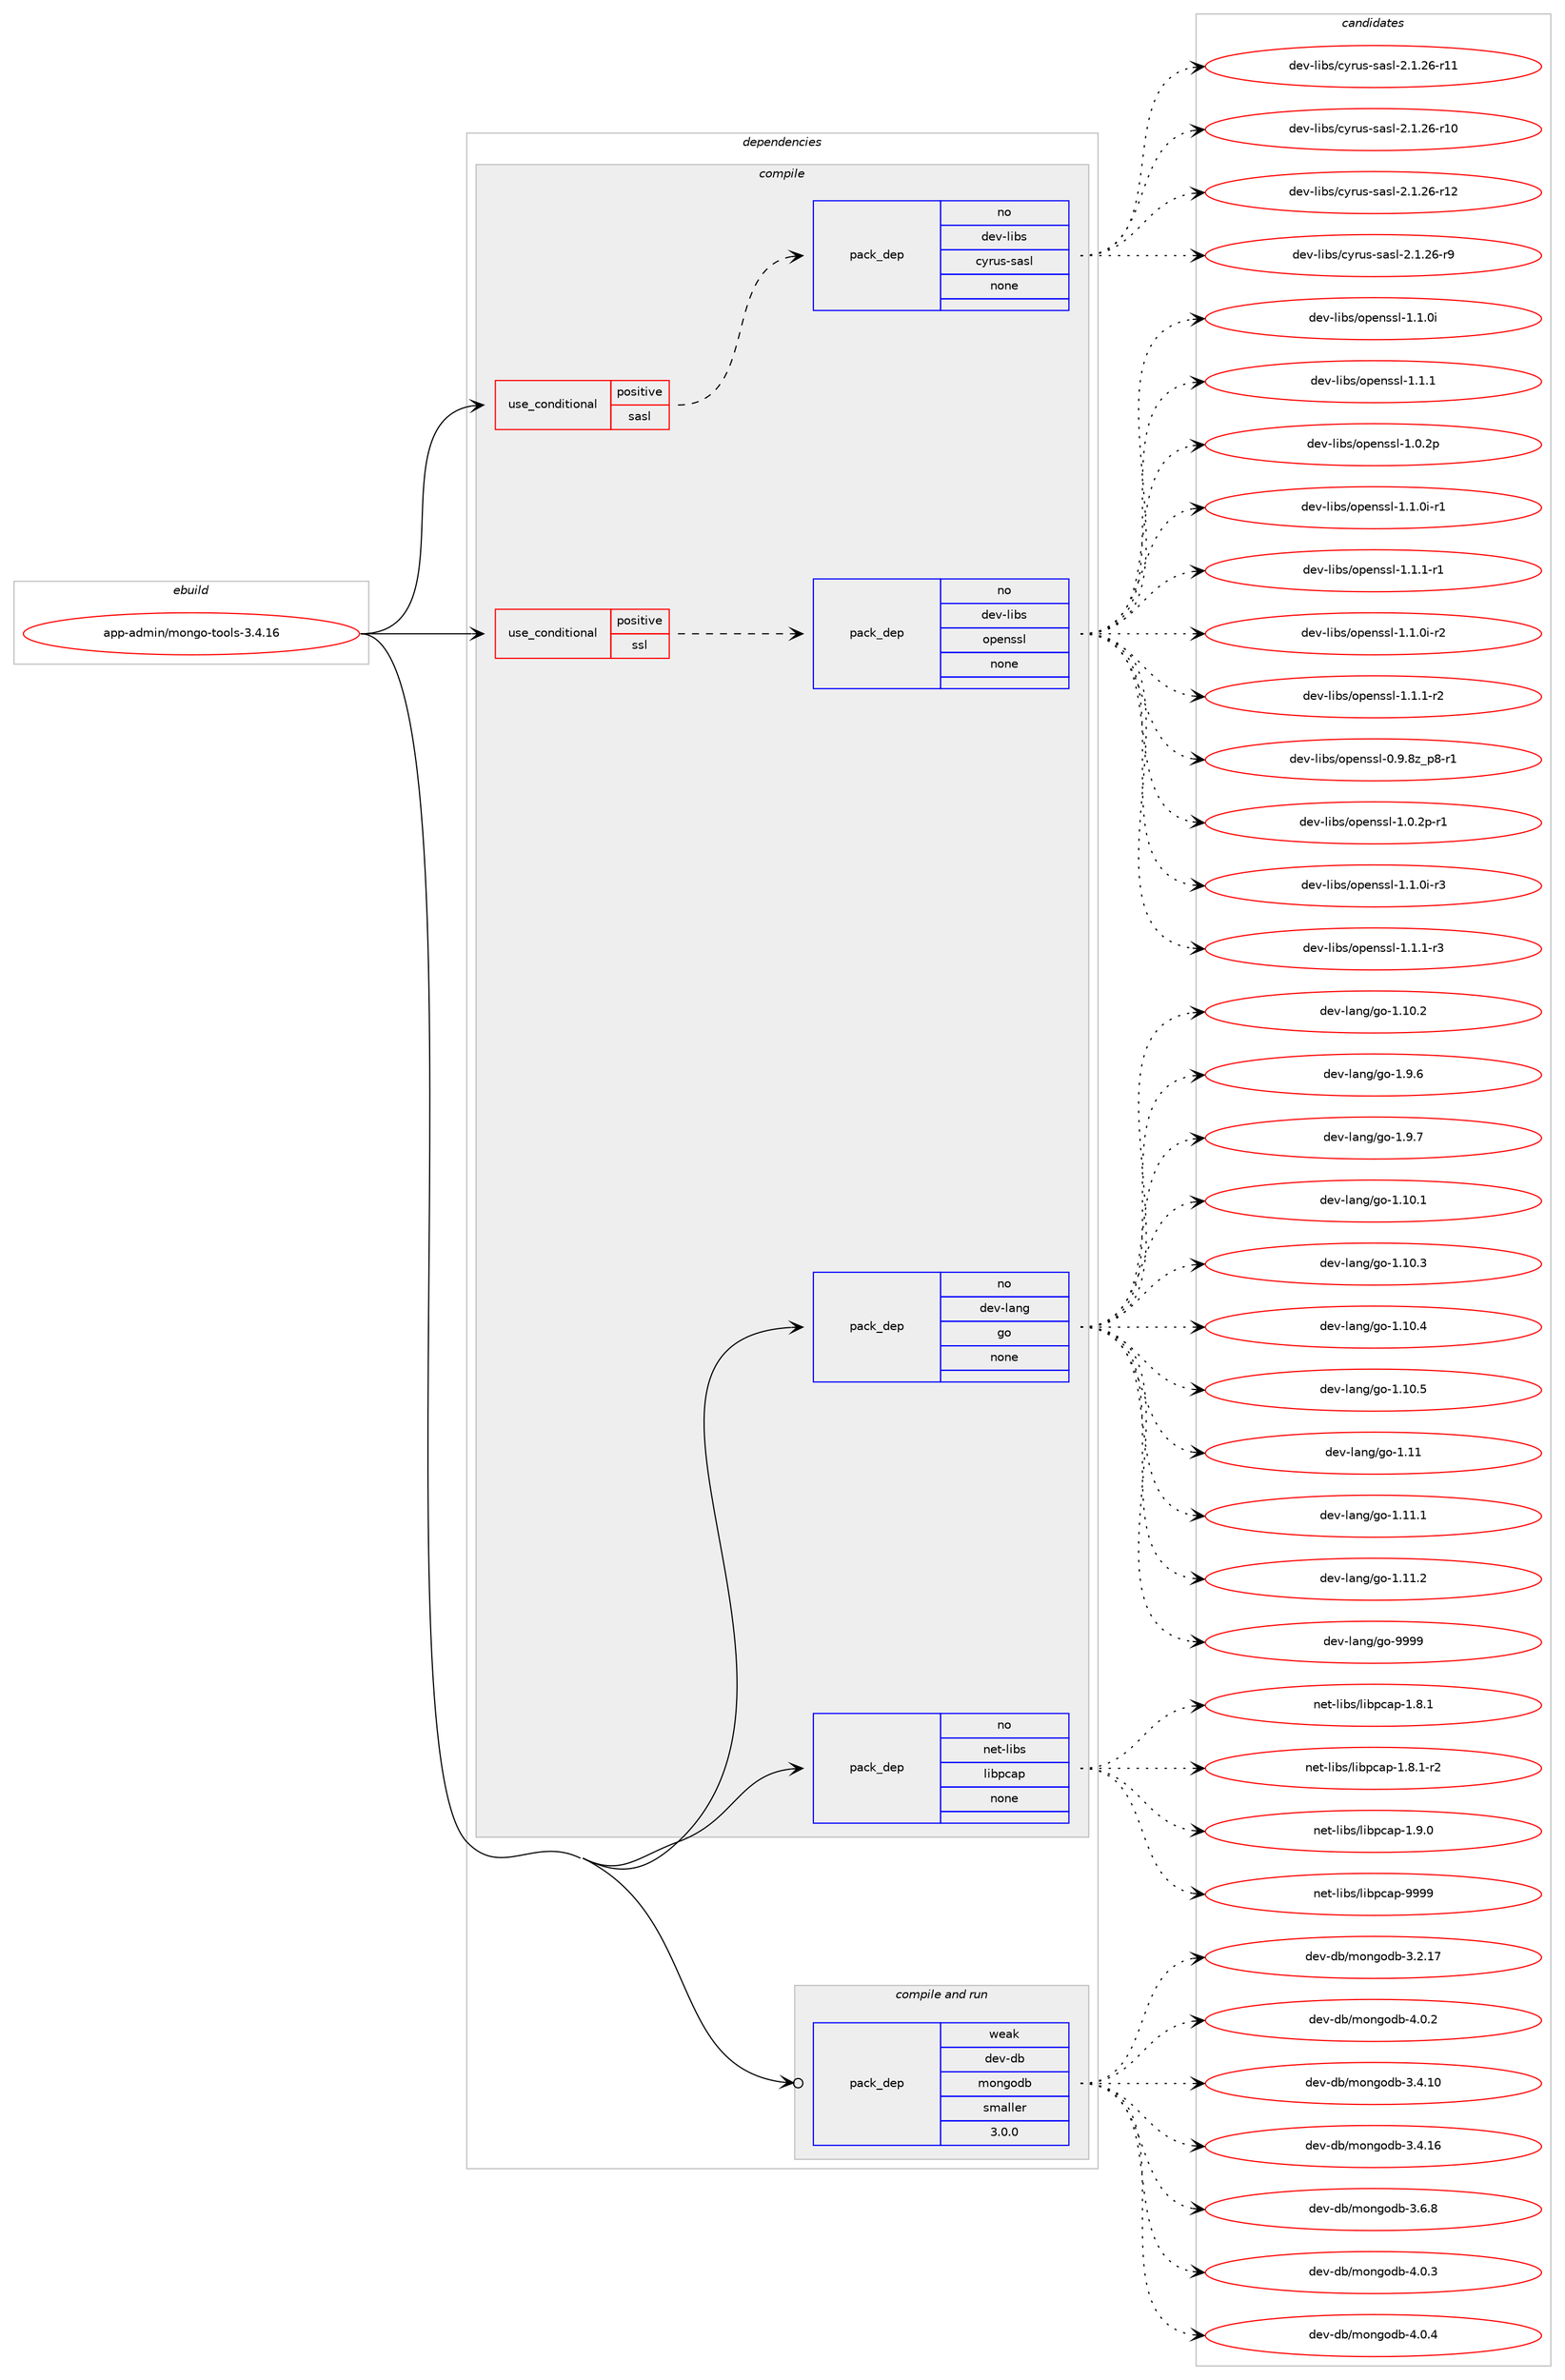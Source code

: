 digraph prolog {

# *************
# Graph options
# *************

newrank=true;
concentrate=true;
compound=true;
graph [rankdir=LR,fontname=Helvetica,fontsize=10,ranksep=1.5];#, ranksep=2.5, nodesep=0.2];
edge  [arrowhead=vee];
node  [fontname=Helvetica,fontsize=10];

# **********
# The ebuild
# **********

subgraph cluster_leftcol {
color=gray;
rank=same;
label=<<i>ebuild</i>>;
id [label="app-admin/mongo-tools-3.4.16", color=red, width=4, href="../app-admin/mongo-tools-3.4.16.svg"];
}

# ****************
# The dependencies
# ****************

subgraph cluster_midcol {
color=gray;
label=<<i>dependencies</i>>;
subgraph cluster_compile {
fillcolor="#eeeeee";
style=filled;
label=<<i>compile</i>>;
subgraph cond123 {
dependency842 [label=<<TABLE BORDER="0" CELLBORDER="1" CELLSPACING="0" CELLPADDING="4"><TR><TD ROWSPAN="3" CELLPADDING="10">use_conditional</TD></TR><TR><TD>positive</TD></TR><TR><TD>sasl</TD></TR></TABLE>>, shape=none, color=red];
subgraph pack670 {
dependency843 [label=<<TABLE BORDER="0" CELLBORDER="1" CELLSPACING="0" CELLPADDING="4" WIDTH="220"><TR><TD ROWSPAN="6" CELLPADDING="30">pack_dep</TD></TR><TR><TD WIDTH="110">no</TD></TR><TR><TD>dev-libs</TD></TR><TR><TD>cyrus-sasl</TD></TR><TR><TD>none</TD></TR><TR><TD></TD></TR></TABLE>>, shape=none, color=blue];
}
dependency842:e -> dependency843:w [weight=20,style="dashed",arrowhead="vee"];
}
id:e -> dependency842:w [weight=20,style="solid",arrowhead="vee"];
subgraph cond124 {
dependency844 [label=<<TABLE BORDER="0" CELLBORDER="1" CELLSPACING="0" CELLPADDING="4"><TR><TD ROWSPAN="3" CELLPADDING="10">use_conditional</TD></TR><TR><TD>positive</TD></TR><TR><TD>ssl</TD></TR></TABLE>>, shape=none, color=red];
subgraph pack671 {
dependency845 [label=<<TABLE BORDER="0" CELLBORDER="1" CELLSPACING="0" CELLPADDING="4" WIDTH="220"><TR><TD ROWSPAN="6" CELLPADDING="30">pack_dep</TD></TR><TR><TD WIDTH="110">no</TD></TR><TR><TD>dev-libs</TD></TR><TR><TD>openssl</TD></TR><TR><TD>none</TD></TR><TR><TD></TD></TR></TABLE>>, shape=none, color=blue];
}
dependency844:e -> dependency845:w [weight=20,style="dashed",arrowhead="vee"];
}
id:e -> dependency844:w [weight=20,style="solid",arrowhead="vee"];
subgraph pack672 {
dependency846 [label=<<TABLE BORDER="0" CELLBORDER="1" CELLSPACING="0" CELLPADDING="4" WIDTH="220"><TR><TD ROWSPAN="6" CELLPADDING="30">pack_dep</TD></TR><TR><TD WIDTH="110">no</TD></TR><TR><TD>dev-lang</TD></TR><TR><TD>go</TD></TR><TR><TD>none</TD></TR><TR><TD></TD></TR></TABLE>>, shape=none, color=blue];
}
id:e -> dependency846:w [weight=20,style="solid",arrowhead="vee"];
subgraph pack673 {
dependency847 [label=<<TABLE BORDER="0" CELLBORDER="1" CELLSPACING="0" CELLPADDING="4" WIDTH="220"><TR><TD ROWSPAN="6" CELLPADDING="30">pack_dep</TD></TR><TR><TD WIDTH="110">no</TD></TR><TR><TD>net-libs</TD></TR><TR><TD>libpcap</TD></TR><TR><TD>none</TD></TR><TR><TD></TD></TR></TABLE>>, shape=none, color=blue];
}
id:e -> dependency847:w [weight=20,style="solid",arrowhead="vee"];
}
subgraph cluster_compileandrun {
fillcolor="#eeeeee";
style=filled;
label=<<i>compile and run</i>>;
subgraph pack674 {
dependency848 [label=<<TABLE BORDER="0" CELLBORDER="1" CELLSPACING="0" CELLPADDING="4" WIDTH="220"><TR><TD ROWSPAN="6" CELLPADDING="30">pack_dep</TD></TR><TR><TD WIDTH="110">weak</TD></TR><TR><TD>dev-db</TD></TR><TR><TD>mongodb</TD></TR><TR><TD>smaller</TD></TR><TR><TD>3.0.0</TD></TR></TABLE>>, shape=none, color=blue];
}
id:e -> dependency848:w [weight=20,style="solid",arrowhead="odotvee"];
}
subgraph cluster_run {
fillcolor="#eeeeee";
style=filled;
label=<<i>run</i>>;
}
}

# **************
# The candidates
# **************

subgraph cluster_choices {
rank=same;
color=gray;
label=<<i>candidates</i>>;

subgraph choice670 {
color=black;
nodesep=1;
choice10010111845108105981154799121114117115451159711510845504649465054451144949 [label="dev-libs/cyrus-sasl-2.1.26-r11", color=red, width=4,href="../dev-libs/cyrus-sasl-2.1.26-r11.svg"];
choice10010111845108105981154799121114117115451159711510845504649465054451144948 [label="dev-libs/cyrus-sasl-2.1.26-r10", color=red, width=4,href="../dev-libs/cyrus-sasl-2.1.26-r10.svg"];
choice10010111845108105981154799121114117115451159711510845504649465054451144950 [label="dev-libs/cyrus-sasl-2.1.26-r12", color=red, width=4,href="../dev-libs/cyrus-sasl-2.1.26-r12.svg"];
choice100101118451081059811547991211141171154511597115108455046494650544511457 [label="dev-libs/cyrus-sasl-2.1.26-r9", color=red, width=4,href="../dev-libs/cyrus-sasl-2.1.26-r9.svg"];
dependency843:e -> choice10010111845108105981154799121114117115451159711510845504649465054451144949:w [style=dotted,weight="100"];
dependency843:e -> choice10010111845108105981154799121114117115451159711510845504649465054451144948:w [style=dotted,weight="100"];
dependency843:e -> choice10010111845108105981154799121114117115451159711510845504649465054451144950:w [style=dotted,weight="100"];
dependency843:e -> choice100101118451081059811547991211141171154511597115108455046494650544511457:w [style=dotted,weight="100"];
}
subgraph choice671 {
color=black;
nodesep=1;
choice100101118451081059811547111112101110115115108454946494648105 [label="dev-libs/openssl-1.1.0i", color=red, width=4,href="../dev-libs/openssl-1.1.0i.svg"];
choice100101118451081059811547111112101110115115108454946494649 [label="dev-libs/openssl-1.1.1", color=red, width=4,href="../dev-libs/openssl-1.1.1.svg"];
choice100101118451081059811547111112101110115115108454946484650112 [label="dev-libs/openssl-1.0.2p", color=red, width=4,href="../dev-libs/openssl-1.0.2p.svg"];
choice1001011184510810598115471111121011101151151084549464946481054511449 [label="dev-libs/openssl-1.1.0i-r1", color=red, width=4,href="../dev-libs/openssl-1.1.0i-r1.svg"];
choice1001011184510810598115471111121011101151151084549464946494511449 [label="dev-libs/openssl-1.1.1-r1", color=red, width=4,href="../dev-libs/openssl-1.1.1-r1.svg"];
choice1001011184510810598115471111121011101151151084549464946481054511450 [label="dev-libs/openssl-1.1.0i-r2", color=red, width=4,href="../dev-libs/openssl-1.1.0i-r2.svg"];
choice1001011184510810598115471111121011101151151084549464946494511450 [label="dev-libs/openssl-1.1.1-r2", color=red, width=4,href="../dev-libs/openssl-1.1.1-r2.svg"];
choice10010111845108105981154711111210111011511510845484657465612295112564511449 [label="dev-libs/openssl-0.9.8z_p8-r1", color=red, width=4,href="../dev-libs/openssl-0.9.8z_p8-r1.svg"];
choice1001011184510810598115471111121011101151151084549464846501124511449 [label="dev-libs/openssl-1.0.2p-r1", color=red, width=4,href="../dev-libs/openssl-1.0.2p-r1.svg"];
choice1001011184510810598115471111121011101151151084549464946481054511451 [label="dev-libs/openssl-1.1.0i-r3", color=red, width=4,href="../dev-libs/openssl-1.1.0i-r3.svg"];
choice1001011184510810598115471111121011101151151084549464946494511451 [label="dev-libs/openssl-1.1.1-r3", color=red, width=4,href="../dev-libs/openssl-1.1.1-r3.svg"];
dependency845:e -> choice100101118451081059811547111112101110115115108454946494648105:w [style=dotted,weight="100"];
dependency845:e -> choice100101118451081059811547111112101110115115108454946494649:w [style=dotted,weight="100"];
dependency845:e -> choice100101118451081059811547111112101110115115108454946484650112:w [style=dotted,weight="100"];
dependency845:e -> choice1001011184510810598115471111121011101151151084549464946481054511449:w [style=dotted,weight="100"];
dependency845:e -> choice1001011184510810598115471111121011101151151084549464946494511449:w [style=dotted,weight="100"];
dependency845:e -> choice1001011184510810598115471111121011101151151084549464946481054511450:w [style=dotted,weight="100"];
dependency845:e -> choice1001011184510810598115471111121011101151151084549464946494511450:w [style=dotted,weight="100"];
dependency845:e -> choice10010111845108105981154711111210111011511510845484657465612295112564511449:w [style=dotted,weight="100"];
dependency845:e -> choice1001011184510810598115471111121011101151151084549464846501124511449:w [style=dotted,weight="100"];
dependency845:e -> choice1001011184510810598115471111121011101151151084549464946481054511451:w [style=dotted,weight="100"];
dependency845:e -> choice1001011184510810598115471111121011101151151084549464946494511451:w [style=dotted,weight="100"];
}
subgraph choice672 {
color=black;
nodesep=1;
choice10010111845108971101034710311145494649484650 [label="dev-lang/go-1.10.2", color=red, width=4,href="../dev-lang/go-1.10.2.svg"];
choice100101118451089711010347103111454946574654 [label="dev-lang/go-1.9.6", color=red, width=4,href="../dev-lang/go-1.9.6.svg"];
choice100101118451089711010347103111454946574655 [label="dev-lang/go-1.9.7", color=red, width=4,href="../dev-lang/go-1.9.7.svg"];
choice10010111845108971101034710311145494649484649 [label="dev-lang/go-1.10.1", color=red, width=4,href="../dev-lang/go-1.10.1.svg"];
choice10010111845108971101034710311145494649484651 [label="dev-lang/go-1.10.3", color=red, width=4,href="../dev-lang/go-1.10.3.svg"];
choice10010111845108971101034710311145494649484652 [label="dev-lang/go-1.10.4", color=red, width=4,href="../dev-lang/go-1.10.4.svg"];
choice10010111845108971101034710311145494649484653 [label="dev-lang/go-1.10.5", color=red, width=4,href="../dev-lang/go-1.10.5.svg"];
choice1001011184510897110103471031114549464949 [label="dev-lang/go-1.11", color=red, width=4,href="../dev-lang/go-1.11.svg"];
choice10010111845108971101034710311145494649494649 [label="dev-lang/go-1.11.1", color=red, width=4,href="../dev-lang/go-1.11.1.svg"];
choice10010111845108971101034710311145494649494650 [label="dev-lang/go-1.11.2", color=red, width=4,href="../dev-lang/go-1.11.2.svg"];
choice1001011184510897110103471031114557575757 [label="dev-lang/go-9999", color=red, width=4,href="../dev-lang/go-9999.svg"];
dependency846:e -> choice10010111845108971101034710311145494649484650:w [style=dotted,weight="100"];
dependency846:e -> choice100101118451089711010347103111454946574654:w [style=dotted,weight="100"];
dependency846:e -> choice100101118451089711010347103111454946574655:w [style=dotted,weight="100"];
dependency846:e -> choice10010111845108971101034710311145494649484649:w [style=dotted,weight="100"];
dependency846:e -> choice10010111845108971101034710311145494649484651:w [style=dotted,weight="100"];
dependency846:e -> choice10010111845108971101034710311145494649484652:w [style=dotted,weight="100"];
dependency846:e -> choice10010111845108971101034710311145494649484653:w [style=dotted,weight="100"];
dependency846:e -> choice1001011184510897110103471031114549464949:w [style=dotted,weight="100"];
dependency846:e -> choice10010111845108971101034710311145494649494649:w [style=dotted,weight="100"];
dependency846:e -> choice10010111845108971101034710311145494649494650:w [style=dotted,weight="100"];
dependency846:e -> choice1001011184510897110103471031114557575757:w [style=dotted,weight="100"];
}
subgraph choice673 {
color=black;
nodesep=1;
choice110101116451081059811547108105981129997112454946564649 [label="net-libs/libpcap-1.8.1", color=red, width=4,href="../net-libs/libpcap-1.8.1.svg"];
choice1101011164510810598115471081059811299971124549465646494511450 [label="net-libs/libpcap-1.8.1-r2", color=red, width=4,href="../net-libs/libpcap-1.8.1-r2.svg"];
choice110101116451081059811547108105981129997112454946574648 [label="net-libs/libpcap-1.9.0", color=red, width=4,href="../net-libs/libpcap-1.9.0.svg"];
choice1101011164510810598115471081059811299971124557575757 [label="net-libs/libpcap-9999", color=red, width=4,href="../net-libs/libpcap-9999.svg"];
dependency847:e -> choice110101116451081059811547108105981129997112454946564649:w [style=dotted,weight="100"];
dependency847:e -> choice1101011164510810598115471081059811299971124549465646494511450:w [style=dotted,weight="100"];
dependency847:e -> choice110101116451081059811547108105981129997112454946574648:w [style=dotted,weight="100"];
dependency847:e -> choice1101011164510810598115471081059811299971124557575757:w [style=dotted,weight="100"];
}
subgraph choice674 {
color=black;
nodesep=1;
choice1001011184510098471091111101031111009845514650464955 [label="dev-db/mongodb-3.2.17", color=red, width=4,href="../dev-db/mongodb-3.2.17.svg"];
choice10010111845100984710911111010311110098455246484650 [label="dev-db/mongodb-4.0.2", color=red, width=4,href="../dev-db/mongodb-4.0.2.svg"];
choice1001011184510098471091111101031111009845514652464948 [label="dev-db/mongodb-3.4.10", color=red, width=4,href="../dev-db/mongodb-3.4.10.svg"];
choice1001011184510098471091111101031111009845514652464954 [label="dev-db/mongodb-3.4.16", color=red, width=4,href="../dev-db/mongodb-3.4.16.svg"];
choice10010111845100984710911111010311110098455146544656 [label="dev-db/mongodb-3.6.8", color=red, width=4,href="../dev-db/mongodb-3.6.8.svg"];
choice10010111845100984710911111010311110098455246484651 [label="dev-db/mongodb-4.0.3", color=red, width=4,href="../dev-db/mongodb-4.0.3.svg"];
choice10010111845100984710911111010311110098455246484652 [label="dev-db/mongodb-4.0.4", color=red, width=4,href="../dev-db/mongodb-4.0.4.svg"];
dependency848:e -> choice1001011184510098471091111101031111009845514650464955:w [style=dotted,weight="100"];
dependency848:e -> choice10010111845100984710911111010311110098455246484650:w [style=dotted,weight="100"];
dependency848:e -> choice1001011184510098471091111101031111009845514652464948:w [style=dotted,weight="100"];
dependency848:e -> choice1001011184510098471091111101031111009845514652464954:w [style=dotted,weight="100"];
dependency848:e -> choice10010111845100984710911111010311110098455146544656:w [style=dotted,weight="100"];
dependency848:e -> choice10010111845100984710911111010311110098455246484651:w [style=dotted,weight="100"];
dependency848:e -> choice10010111845100984710911111010311110098455246484652:w [style=dotted,weight="100"];
}
}

}
